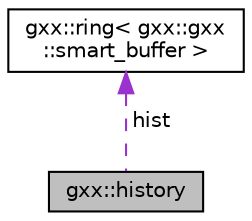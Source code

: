 digraph "gxx::history"
{
  edge [fontname="Helvetica",fontsize="10",labelfontname="Helvetica",labelfontsize="10"];
  node [fontname="Helvetica",fontsize="10",shape=record];
  Node1 [label="gxx::history",height=0.2,width=0.4,color="black", fillcolor="grey75", style="filled", fontcolor="black"];
  Node2 -> Node1 [dir="back",color="darkorchid3",fontsize="10",style="dashed",label=" hist" ,fontname="Helvetica"];
  Node2 [label="gxx::ring\< gxx::gxx\l::smart_buffer \>",height=0.2,width=0.4,color="black", fillcolor="white", style="filled",URL="$classgxx_1_1ring.html"];
}
